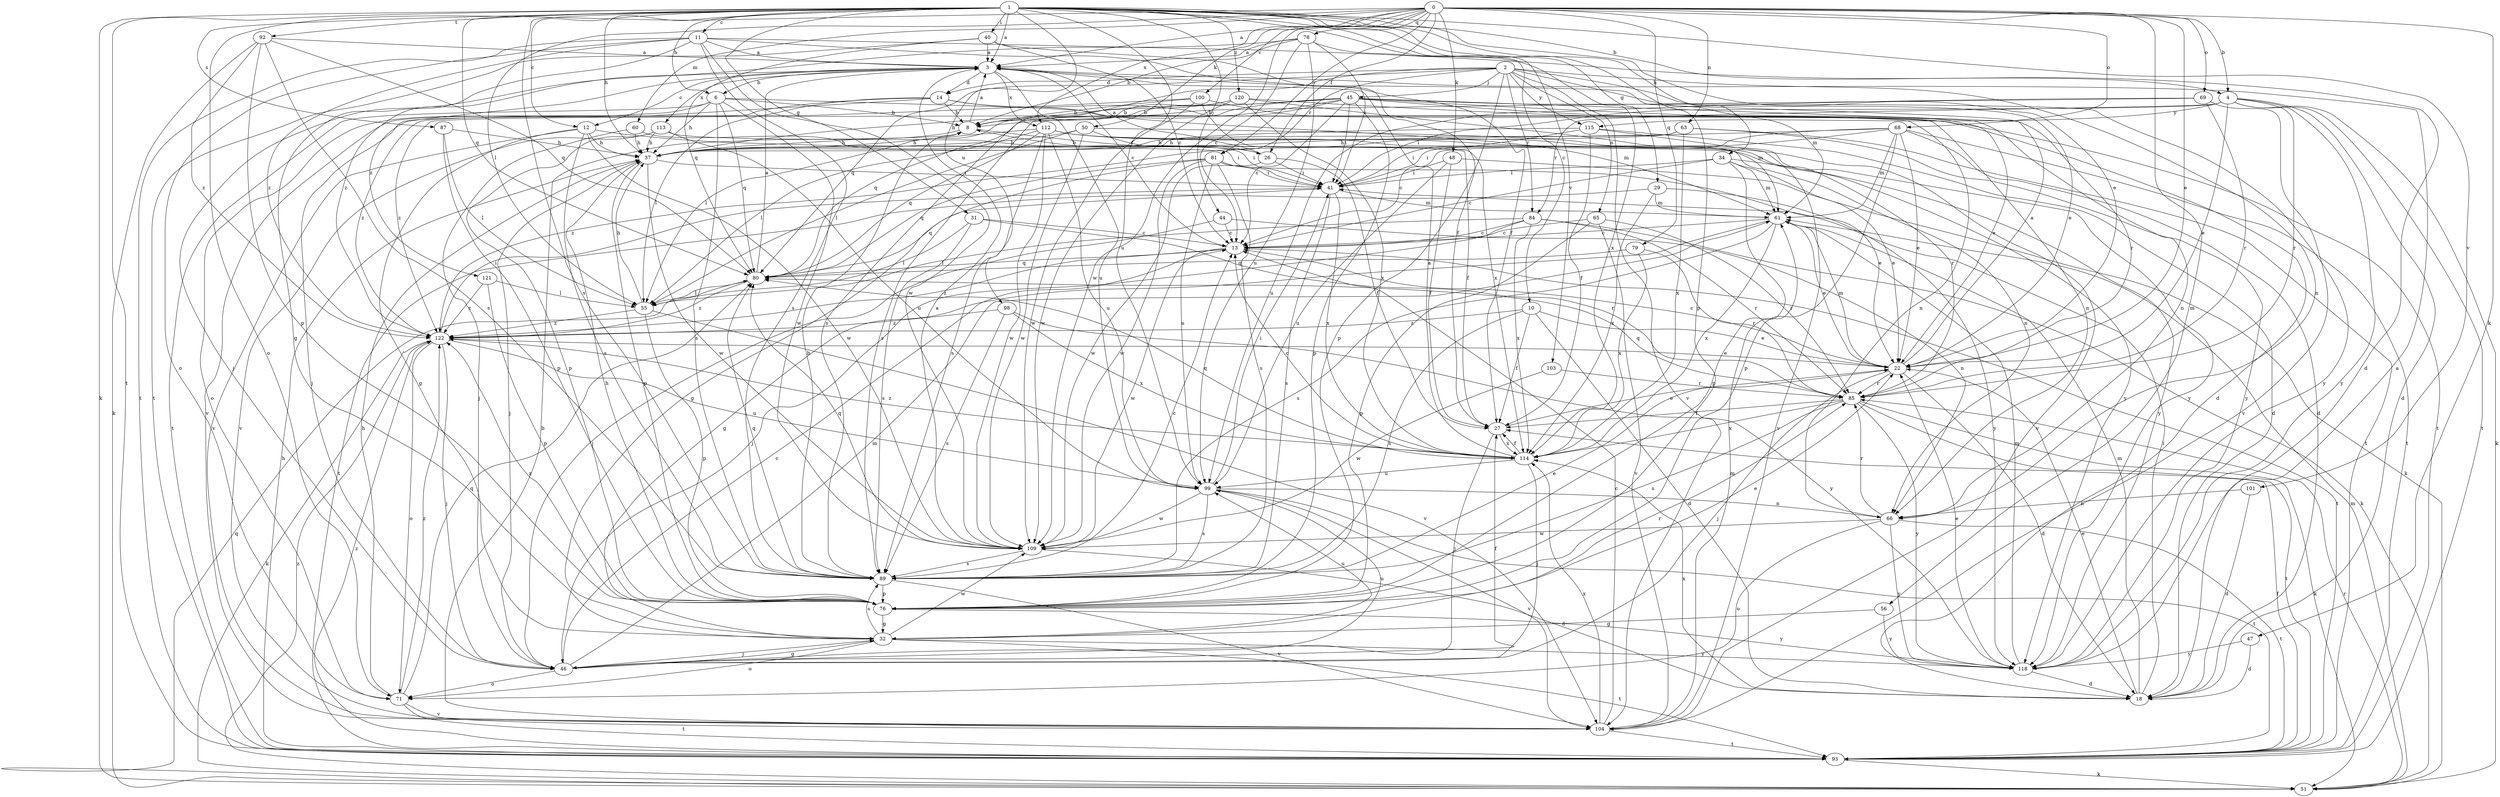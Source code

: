 strict digraph  {
0;
1;
2;
3;
4;
6;
8;
10;
11;
12;
13;
14;
18;
22;
26;
27;
29;
31;
32;
34;
37;
40;
41;
44;
45;
46;
47;
48;
50;
51;
55;
56;
60;
61;
63;
65;
66;
68;
69;
71;
76;
78;
79;
80;
81;
84;
85;
87;
89;
92;
93;
98;
99;
100;
101;
103;
104;
109;
112;
113;
114;
115;
118;
120;
121;
122;
0 -> 3  [label=a];
0 -> 4  [label=b];
0 -> 22  [label=e];
0 -> 26  [label=f];
0 -> 47  [label=k];
0 -> 48  [label=k];
0 -> 50  [label=k];
0 -> 55  [label=l];
0 -> 56  [label=m];
0 -> 60  [label=m];
0 -> 63  [label=n];
0 -> 68  [label=o];
0 -> 69  [label=o];
0 -> 71  [label=o];
0 -> 78  [label=q];
0 -> 79  [label=q];
0 -> 81  [label=r];
0 -> 100  [label=v];
0 -> 109  [label=w];
0 -> 112  [label=x];
1 -> 3  [label=a];
1 -> 4  [label=b];
1 -> 6  [label=b];
1 -> 10  [label=c];
1 -> 11  [label=c];
1 -> 12  [label=c];
1 -> 22  [label=e];
1 -> 29  [label=g];
1 -> 31  [label=g];
1 -> 34  [label=h];
1 -> 37  [label=h];
1 -> 40  [label=i];
1 -> 44  [label=j];
1 -> 51  [label=k];
1 -> 76  [label=p];
1 -> 80  [label=q];
1 -> 87  [label=s];
1 -> 89  [label=s];
1 -> 92  [label=t];
1 -> 93  [label=t];
1 -> 98  [label=u];
1 -> 99  [label=u];
1 -> 101  [label=v];
1 -> 103  [label=v];
1 -> 120  [label=z];
2 -> 14  [label=d];
2 -> 22  [label=e];
2 -> 45  [label=j];
2 -> 61  [label=m];
2 -> 65  [label=n];
2 -> 66  [label=n];
2 -> 76  [label=p];
2 -> 80  [label=q];
2 -> 81  [label=r];
2 -> 84  [label=r];
2 -> 89  [label=s];
2 -> 104  [label=v];
2 -> 115  [label=y];
3 -> 6  [label=b];
3 -> 12  [label=c];
3 -> 13  [label=c];
3 -> 14  [label=d];
3 -> 46  [label=j];
3 -> 99  [label=u];
3 -> 112  [label=x];
3 -> 113  [label=x];
3 -> 121  [label=z];
4 -> 18  [label=d];
4 -> 22  [label=e];
4 -> 41  [label=i];
4 -> 51  [label=k];
4 -> 84  [label=r];
4 -> 85  [label=r];
4 -> 93  [label=t];
4 -> 115  [label=y];
4 -> 118  [label=y];
6 -> 8  [label=b];
6 -> 37  [label=h];
6 -> 66  [label=n];
6 -> 71  [label=o];
6 -> 80  [label=q];
6 -> 89  [label=s];
6 -> 93  [label=t];
6 -> 109  [label=w];
8 -> 3  [label=a];
8 -> 26  [label=f];
8 -> 37  [label=h];
10 -> 18  [label=d];
10 -> 22  [label=e];
10 -> 27  [label=f];
10 -> 89  [label=s];
10 -> 122  [label=z];
11 -> 3  [label=a];
11 -> 18  [label=d];
11 -> 27  [label=f];
11 -> 32  [label=g];
11 -> 71  [label=o];
11 -> 89  [label=s];
11 -> 93  [label=t];
11 -> 109  [label=w];
11 -> 122  [label=z];
12 -> 32  [label=g];
12 -> 37  [label=h];
12 -> 41  [label=i];
12 -> 89  [label=s];
12 -> 104  [label=v];
12 -> 109  [label=w];
13 -> 80  [label=q];
13 -> 93  [label=t];
13 -> 109  [label=w];
13 -> 122  [label=z];
14 -> 8  [label=b];
14 -> 46  [label=j];
14 -> 55  [label=l];
14 -> 61  [label=m];
14 -> 66  [label=n];
14 -> 104  [label=v];
18 -> 22  [label=e];
18 -> 41  [label=i];
18 -> 61  [label=m];
18 -> 114  [label=x];
22 -> 3  [label=a];
22 -> 13  [label=c];
22 -> 18  [label=d];
22 -> 46  [label=j];
22 -> 61  [label=m];
22 -> 85  [label=r];
26 -> 3  [label=a];
26 -> 8  [label=b];
26 -> 27  [label=f];
26 -> 41  [label=i];
26 -> 109  [label=w];
27 -> 22  [label=e];
27 -> 46  [label=j];
27 -> 114  [label=x];
29 -> 61  [label=m];
29 -> 93  [label=t];
29 -> 114  [label=x];
29 -> 118  [label=y];
31 -> 13  [label=c];
31 -> 55  [label=l];
31 -> 85  [label=r];
31 -> 89  [label=s];
32 -> 46  [label=j];
32 -> 71  [label=o];
32 -> 85  [label=r];
32 -> 89  [label=s];
32 -> 93  [label=t];
32 -> 99  [label=u];
32 -> 109  [label=w];
32 -> 118  [label=y];
34 -> 13  [label=c];
34 -> 22  [label=e];
34 -> 41  [label=i];
34 -> 61  [label=m];
34 -> 76  [label=p];
34 -> 118  [label=y];
37 -> 41  [label=i];
37 -> 46  [label=j];
37 -> 76  [label=p];
37 -> 109  [label=w];
40 -> 3  [label=a];
40 -> 13  [label=c];
40 -> 27  [label=f];
40 -> 80  [label=q];
40 -> 93  [label=t];
41 -> 61  [label=m];
41 -> 80  [label=q];
41 -> 89  [label=s];
41 -> 114  [label=x];
44 -> 13  [label=c];
44 -> 46  [label=j];
44 -> 66  [label=n];
45 -> 8  [label=b];
45 -> 13  [label=c];
45 -> 22  [label=e];
45 -> 41  [label=i];
45 -> 55  [label=l];
45 -> 66  [label=n];
45 -> 76  [label=p];
45 -> 80  [label=q];
45 -> 85  [label=r];
45 -> 89  [label=s];
45 -> 118  [label=y];
45 -> 122  [label=z];
46 -> 13  [label=c];
46 -> 27  [label=f];
46 -> 32  [label=g];
46 -> 61  [label=m];
46 -> 71  [label=o];
46 -> 99  [label=u];
47 -> 18  [label=d];
47 -> 118  [label=y];
48 -> 27  [label=f];
48 -> 41  [label=i];
48 -> 51  [label=k];
48 -> 99  [label=u];
50 -> 27  [label=f];
50 -> 37  [label=h];
50 -> 55  [label=l];
50 -> 104  [label=v];
50 -> 109  [label=w];
51 -> 61  [label=m];
51 -> 80  [label=q];
51 -> 85  [label=r];
51 -> 122  [label=z];
55 -> 37  [label=h];
55 -> 76  [label=p];
55 -> 104  [label=v];
55 -> 122  [label=z];
56 -> 32  [label=g];
56 -> 118  [label=y];
60 -> 37  [label=h];
60 -> 41  [label=i];
60 -> 46  [label=j];
61 -> 13  [label=c];
61 -> 22  [label=e];
61 -> 32  [label=g];
61 -> 89  [label=s];
61 -> 114  [label=x];
63 -> 37  [label=h];
63 -> 93  [label=t];
63 -> 114  [label=x];
63 -> 118  [label=y];
63 -> 122  [label=z];
65 -> 13  [label=c];
65 -> 76  [label=p];
65 -> 85  [label=r];
65 -> 104  [label=v];
66 -> 71  [label=o];
66 -> 85  [label=r];
66 -> 93  [label=t];
66 -> 109  [label=w];
66 -> 118  [label=y];
68 -> 13  [label=c];
68 -> 18  [label=d];
68 -> 22  [label=e];
68 -> 37  [label=h];
68 -> 41  [label=i];
68 -> 61  [label=m];
68 -> 76  [label=p];
68 -> 93  [label=t];
69 -> 8  [label=b];
69 -> 85  [label=r];
69 -> 99  [label=u];
69 -> 104  [label=v];
71 -> 37  [label=h];
71 -> 80  [label=q];
71 -> 93  [label=t];
71 -> 104  [label=v];
71 -> 122  [label=z];
76 -> 22  [label=e];
76 -> 32  [label=g];
76 -> 37  [label=h];
76 -> 118  [label=y];
76 -> 122  [label=z];
78 -> 3  [label=a];
78 -> 8  [label=b];
78 -> 13  [label=c];
78 -> 41  [label=i];
78 -> 99  [label=u];
78 -> 114  [label=x];
78 -> 122  [label=z];
79 -> 80  [label=q];
79 -> 85  [label=r];
79 -> 114  [label=x];
80 -> 3  [label=a];
80 -> 55  [label=l];
80 -> 122  [label=z];
81 -> 22  [label=e];
81 -> 32  [label=g];
81 -> 41  [label=i];
81 -> 80  [label=q];
81 -> 89  [label=s];
81 -> 99  [label=u];
81 -> 109  [label=w];
84 -> 13  [label=c];
84 -> 46  [label=j];
84 -> 51  [label=k];
84 -> 55  [label=l];
84 -> 85  [label=r];
84 -> 114  [label=x];
85 -> 27  [label=f];
85 -> 51  [label=k];
85 -> 80  [label=q];
85 -> 89  [label=s];
85 -> 93  [label=t];
85 -> 114  [label=x];
85 -> 118  [label=y];
87 -> 37  [label=h];
87 -> 55  [label=l];
87 -> 76  [label=p];
89 -> 8  [label=b];
89 -> 13  [label=c];
89 -> 22  [label=e];
89 -> 76  [label=p];
89 -> 80  [label=q];
89 -> 104  [label=v];
92 -> 3  [label=a];
92 -> 51  [label=k];
92 -> 76  [label=p];
92 -> 80  [label=q];
92 -> 89  [label=s];
92 -> 122  [label=z];
93 -> 27  [label=f];
93 -> 37  [label=h];
93 -> 51  [label=k];
93 -> 122  [label=z];
98 -> 89  [label=s];
98 -> 114  [label=x];
98 -> 118  [label=y];
98 -> 122  [label=z];
99 -> 41  [label=i];
99 -> 66  [label=n];
99 -> 89  [label=s];
99 -> 93  [label=t];
99 -> 104  [label=v];
99 -> 109  [label=w];
100 -> 8  [label=b];
100 -> 93  [label=t];
100 -> 109  [label=w];
100 -> 114  [label=x];
100 -> 122  [label=z];
101 -> 18  [label=d];
101 -> 66  [label=n];
103 -> 85  [label=r];
103 -> 109  [label=w];
104 -> 8  [label=b];
104 -> 13  [label=c];
104 -> 61  [label=m];
104 -> 93  [label=t];
104 -> 114  [label=x];
109 -> 3  [label=a];
109 -> 18  [label=d];
109 -> 80  [label=q];
109 -> 89  [label=s];
112 -> 37  [label=h];
112 -> 55  [label=l];
112 -> 66  [label=n];
112 -> 80  [label=q];
112 -> 85  [label=r];
112 -> 89  [label=s];
112 -> 99  [label=u];
112 -> 109  [label=w];
112 -> 118  [label=y];
113 -> 37  [label=h];
113 -> 76  [label=p];
113 -> 99  [label=u];
113 -> 104  [label=v];
113 -> 118  [label=y];
114 -> 3  [label=a];
114 -> 13  [label=c];
114 -> 27  [label=f];
114 -> 46  [label=j];
114 -> 80  [label=q];
114 -> 99  [label=u];
114 -> 122  [label=z];
115 -> 18  [label=d];
115 -> 27  [label=f];
115 -> 37  [label=h];
115 -> 41  [label=i];
115 -> 104  [label=v];
118 -> 3  [label=a];
118 -> 18  [label=d];
118 -> 22  [label=e];
118 -> 61  [label=m];
120 -> 8  [label=b];
120 -> 18  [label=d];
120 -> 37  [label=h];
120 -> 61  [label=m];
120 -> 109  [label=w];
120 -> 114  [label=x];
121 -> 55  [label=l];
121 -> 76  [label=p];
121 -> 122  [label=z];
122 -> 22  [label=e];
122 -> 41  [label=i];
122 -> 46  [label=j];
122 -> 51  [label=k];
122 -> 71  [label=o];
122 -> 99  [label=u];
}
